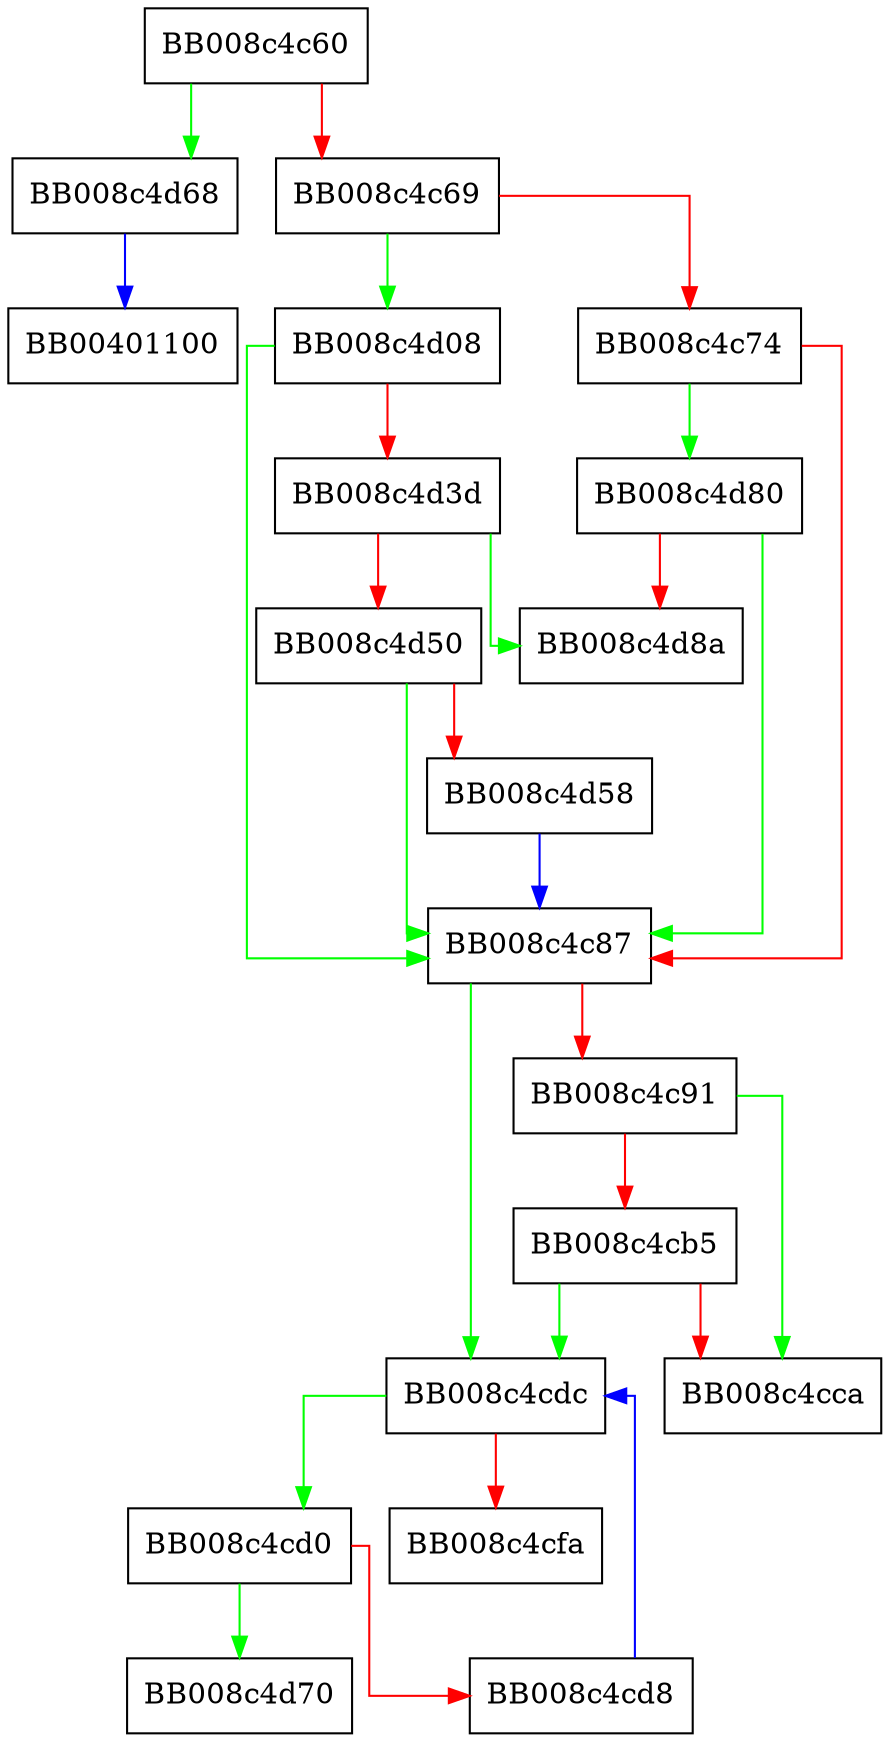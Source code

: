 digraph __strcspn_sse42 {
  node [shape="box"];
  graph [splines=ortho];
  BB008c4c60 -> BB008c4d68 [color="green"];
  BB008c4c60 -> BB008c4c69 [color="red"];
  BB008c4c69 -> BB008c4d08 [color="green"];
  BB008c4c69 -> BB008c4c74 [color="red"];
  BB008c4c74 -> BB008c4d80 [color="green"];
  BB008c4c74 -> BB008c4c87 [color="red"];
  BB008c4c87 -> BB008c4cdc [color="green"];
  BB008c4c87 -> BB008c4c91 [color="red"];
  BB008c4c91 -> BB008c4cca [color="green"];
  BB008c4c91 -> BB008c4cb5 [color="red"];
  BB008c4cb5 -> BB008c4cdc [color="green"];
  BB008c4cb5 -> BB008c4cca [color="red"];
  BB008c4cd0 -> BB008c4d70 [color="green"];
  BB008c4cd0 -> BB008c4cd8 [color="red"];
  BB008c4cd8 -> BB008c4cdc [color="blue"];
  BB008c4cdc -> BB008c4cd0 [color="green"];
  BB008c4cdc -> BB008c4cfa [color="red"];
  BB008c4d08 -> BB008c4c87 [color="green"];
  BB008c4d08 -> BB008c4d3d [color="red"];
  BB008c4d3d -> BB008c4d8a [color="green"];
  BB008c4d3d -> BB008c4d50 [color="red"];
  BB008c4d50 -> BB008c4c87 [color="green"];
  BB008c4d50 -> BB008c4d58 [color="red"];
  BB008c4d58 -> BB008c4c87 [color="blue"];
  BB008c4d68 -> BB00401100 [color="blue"];
  BB008c4d80 -> BB008c4c87 [color="green"];
  BB008c4d80 -> BB008c4d8a [color="red"];
}